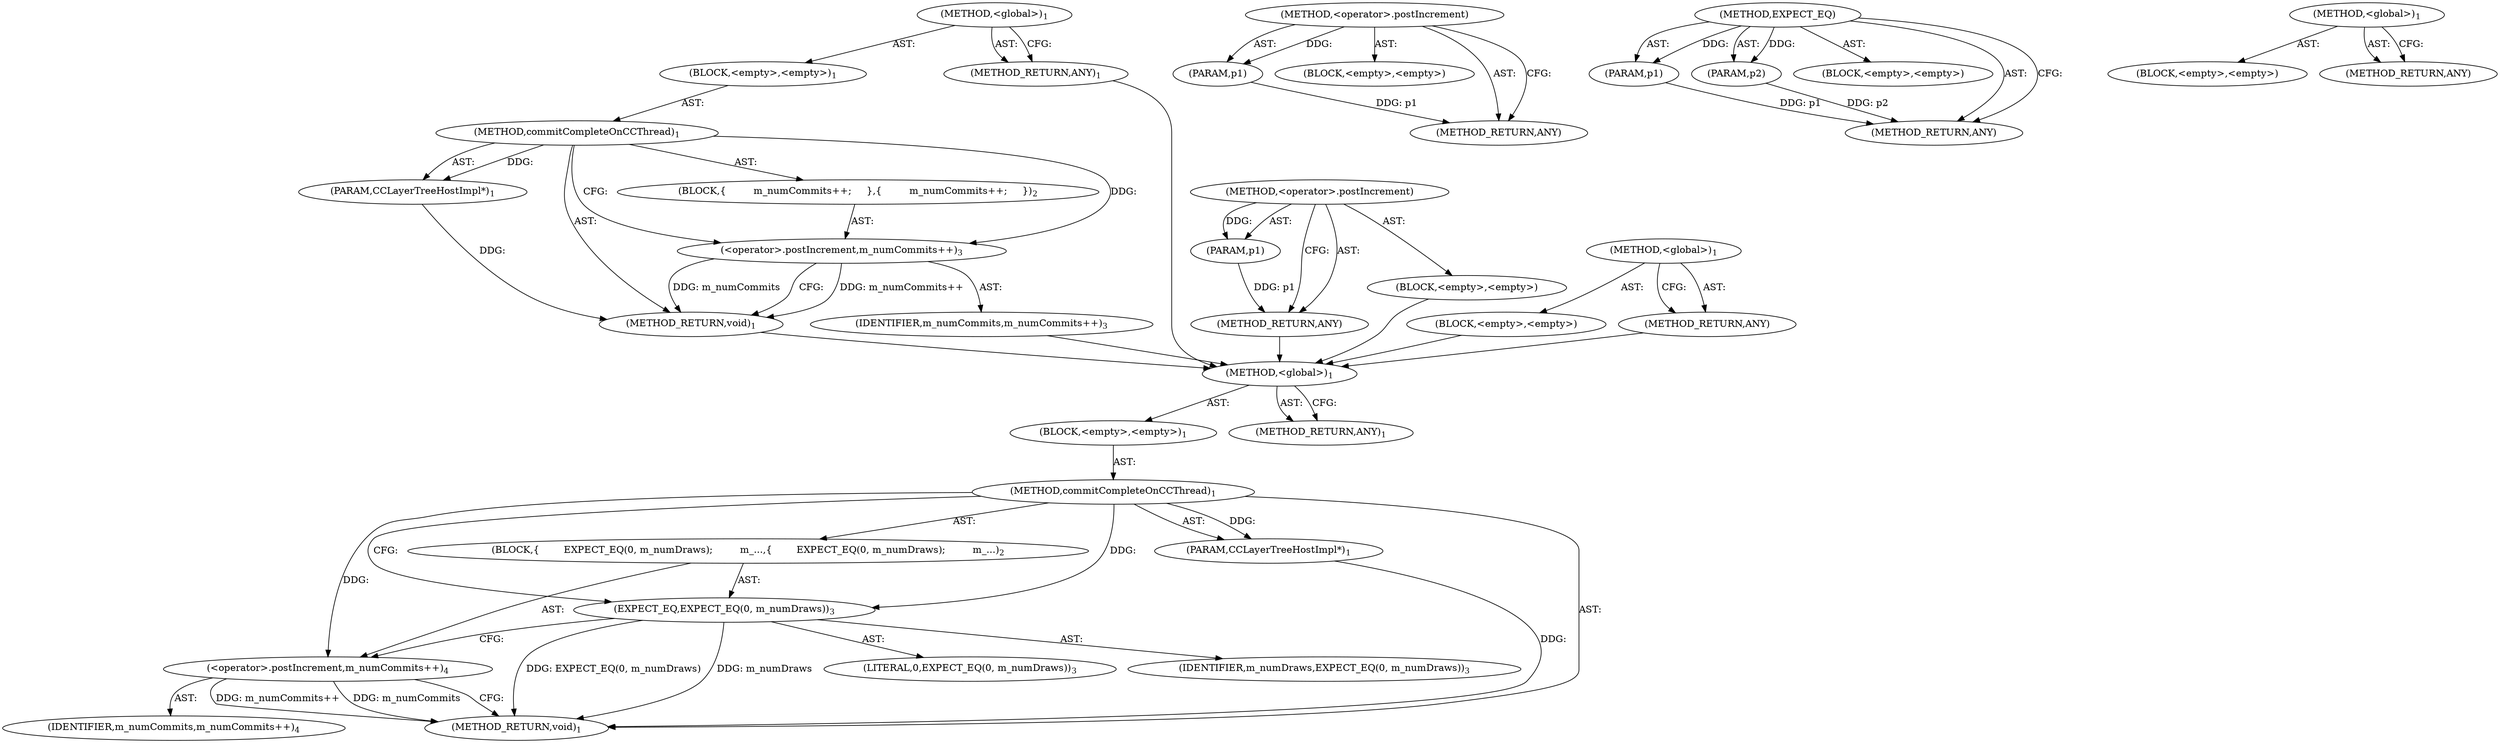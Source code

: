 digraph "&lt;global&gt;" {
vulnerable_6 [label=<(METHOD,&lt;global&gt;)<SUB>1</SUB>>];
vulnerable_7 [label=<(BLOCK,&lt;empty&gt;,&lt;empty&gt;)<SUB>1</SUB>>];
vulnerable_8 [label=<(METHOD,commitCompleteOnCCThread)<SUB>1</SUB>>];
vulnerable_9 [label=<(PARAM,CCLayerTreeHostImpl*)<SUB>1</SUB>>];
vulnerable_10 [label=<(BLOCK,{
         m_numCommits++;
     },{
         m_numCommits++;
     })<SUB>2</SUB>>];
vulnerable_11 [label=<(&lt;operator&gt;.postIncrement,m_numCommits++)<SUB>3</SUB>>];
vulnerable_12 [label=<(IDENTIFIER,m_numCommits,m_numCommits++)<SUB>3</SUB>>];
vulnerable_13 [label=<(METHOD_RETURN,void)<SUB>1</SUB>>];
vulnerable_15 [label=<(METHOD_RETURN,ANY)<SUB>1</SUB>>];
vulnerable_30 [label=<(METHOD,&lt;operator&gt;.postIncrement)>];
vulnerable_31 [label=<(PARAM,p1)>];
vulnerable_32 [label=<(BLOCK,&lt;empty&gt;,&lt;empty&gt;)>];
vulnerable_33 [label=<(METHOD_RETURN,ANY)>];
vulnerable_24 [label=<(METHOD,&lt;global&gt;)<SUB>1</SUB>>];
vulnerable_25 [label=<(BLOCK,&lt;empty&gt;,&lt;empty&gt;)>];
vulnerable_26 [label=<(METHOD_RETURN,ANY)>];
fixed_6 [label=<(METHOD,&lt;global&gt;)<SUB>1</SUB>>];
fixed_7 [label=<(BLOCK,&lt;empty&gt;,&lt;empty&gt;)<SUB>1</SUB>>];
fixed_8 [label=<(METHOD,commitCompleteOnCCThread)<SUB>1</SUB>>];
fixed_9 [label=<(PARAM,CCLayerTreeHostImpl*)<SUB>1</SUB>>];
fixed_10 [label=<(BLOCK,{
        EXPECT_EQ(0, m_numDraws);
         m_...,{
        EXPECT_EQ(0, m_numDraws);
         m_...)<SUB>2</SUB>>];
fixed_11 [label=<(EXPECT_EQ,EXPECT_EQ(0, m_numDraws))<SUB>3</SUB>>];
fixed_12 [label=<(LITERAL,0,EXPECT_EQ(0, m_numDraws))<SUB>3</SUB>>];
fixed_13 [label=<(IDENTIFIER,m_numDraws,EXPECT_EQ(0, m_numDraws))<SUB>3</SUB>>];
fixed_14 [label=<(&lt;operator&gt;.postIncrement,m_numCommits++)<SUB>4</SUB>>];
fixed_15 [label=<(IDENTIFIER,m_numCommits,m_numCommits++)<SUB>4</SUB>>];
fixed_16 [label=<(METHOD_RETURN,void)<SUB>1</SUB>>];
fixed_18 [label=<(METHOD_RETURN,ANY)<SUB>1</SUB>>];
fixed_40 [label=<(METHOD,&lt;operator&gt;.postIncrement)>];
fixed_41 [label=<(PARAM,p1)>];
fixed_42 [label=<(BLOCK,&lt;empty&gt;,&lt;empty&gt;)>];
fixed_43 [label=<(METHOD_RETURN,ANY)>];
fixed_35 [label=<(METHOD,EXPECT_EQ)>];
fixed_36 [label=<(PARAM,p1)>];
fixed_37 [label=<(PARAM,p2)>];
fixed_38 [label=<(BLOCK,&lt;empty&gt;,&lt;empty&gt;)>];
fixed_39 [label=<(METHOD_RETURN,ANY)>];
fixed_29 [label=<(METHOD,&lt;global&gt;)<SUB>1</SUB>>];
fixed_30 [label=<(BLOCK,&lt;empty&gt;,&lt;empty&gt;)>];
fixed_31 [label=<(METHOD_RETURN,ANY)>];
vulnerable_6 -> vulnerable_7  [key=0, label="AST: "];
vulnerable_6 -> vulnerable_15  [key=0, label="AST: "];
vulnerable_6 -> vulnerable_15  [key=1, label="CFG: "];
vulnerable_7 -> vulnerable_8  [key=0, label="AST: "];
vulnerable_8 -> vulnerable_9  [key=0, label="AST: "];
vulnerable_8 -> vulnerable_9  [key=1, label="DDG: "];
vulnerable_8 -> vulnerable_10  [key=0, label="AST: "];
vulnerable_8 -> vulnerable_13  [key=0, label="AST: "];
vulnerable_8 -> vulnerable_11  [key=0, label="CFG: "];
vulnerable_8 -> vulnerable_11  [key=1, label="DDG: "];
vulnerable_9 -> vulnerable_13  [key=0, label="DDG: "];
vulnerable_10 -> vulnerable_11  [key=0, label="AST: "];
vulnerable_11 -> vulnerable_12  [key=0, label="AST: "];
vulnerable_11 -> vulnerable_13  [key=0, label="CFG: "];
vulnerable_11 -> vulnerable_13  [key=1, label="DDG: m_numCommits++"];
vulnerable_11 -> vulnerable_13  [key=2, label="DDG: m_numCommits"];
vulnerable_12 -> fixed_6  [key=0];
vulnerable_13 -> fixed_6  [key=0];
vulnerable_15 -> fixed_6  [key=0];
vulnerable_30 -> vulnerable_31  [key=0, label="AST: "];
vulnerable_30 -> vulnerable_31  [key=1, label="DDG: "];
vulnerable_30 -> vulnerable_32  [key=0, label="AST: "];
vulnerable_30 -> vulnerable_33  [key=0, label="AST: "];
vulnerable_30 -> vulnerable_33  [key=1, label="CFG: "];
vulnerable_31 -> vulnerable_33  [key=0, label="DDG: p1"];
vulnerable_32 -> fixed_6  [key=0];
vulnerable_33 -> fixed_6  [key=0];
vulnerable_24 -> vulnerable_25  [key=0, label="AST: "];
vulnerable_24 -> vulnerable_26  [key=0, label="AST: "];
vulnerable_24 -> vulnerable_26  [key=1, label="CFG: "];
vulnerable_25 -> fixed_6  [key=0];
vulnerable_26 -> fixed_6  [key=0];
fixed_6 -> fixed_7  [key=0, label="AST: "];
fixed_6 -> fixed_18  [key=0, label="AST: "];
fixed_6 -> fixed_18  [key=1, label="CFG: "];
fixed_7 -> fixed_8  [key=0, label="AST: "];
fixed_8 -> fixed_9  [key=0, label="AST: "];
fixed_8 -> fixed_9  [key=1, label="DDG: "];
fixed_8 -> fixed_10  [key=0, label="AST: "];
fixed_8 -> fixed_16  [key=0, label="AST: "];
fixed_8 -> fixed_11  [key=0, label="CFG: "];
fixed_8 -> fixed_11  [key=1, label="DDG: "];
fixed_8 -> fixed_14  [key=0, label="DDG: "];
fixed_9 -> fixed_16  [key=0, label="DDG: "];
fixed_10 -> fixed_11  [key=0, label="AST: "];
fixed_10 -> fixed_14  [key=0, label="AST: "];
fixed_11 -> fixed_12  [key=0, label="AST: "];
fixed_11 -> fixed_13  [key=0, label="AST: "];
fixed_11 -> fixed_14  [key=0, label="CFG: "];
fixed_11 -> fixed_16  [key=0, label="DDG: EXPECT_EQ(0, m_numDraws)"];
fixed_11 -> fixed_16  [key=1, label="DDG: m_numDraws"];
fixed_14 -> fixed_15  [key=0, label="AST: "];
fixed_14 -> fixed_16  [key=0, label="CFG: "];
fixed_14 -> fixed_16  [key=1, label="DDG: m_numCommits++"];
fixed_14 -> fixed_16  [key=2, label="DDG: m_numCommits"];
fixed_40 -> fixed_41  [key=0, label="AST: "];
fixed_40 -> fixed_41  [key=1, label="DDG: "];
fixed_40 -> fixed_42  [key=0, label="AST: "];
fixed_40 -> fixed_43  [key=0, label="AST: "];
fixed_40 -> fixed_43  [key=1, label="CFG: "];
fixed_41 -> fixed_43  [key=0, label="DDG: p1"];
fixed_35 -> fixed_36  [key=0, label="AST: "];
fixed_35 -> fixed_36  [key=1, label="DDG: "];
fixed_35 -> fixed_38  [key=0, label="AST: "];
fixed_35 -> fixed_37  [key=0, label="AST: "];
fixed_35 -> fixed_37  [key=1, label="DDG: "];
fixed_35 -> fixed_39  [key=0, label="AST: "];
fixed_35 -> fixed_39  [key=1, label="CFG: "];
fixed_36 -> fixed_39  [key=0, label="DDG: p1"];
fixed_37 -> fixed_39  [key=0, label="DDG: p2"];
fixed_29 -> fixed_30  [key=0, label="AST: "];
fixed_29 -> fixed_31  [key=0, label="AST: "];
fixed_29 -> fixed_31  [key=1, label="CFG: "];
}
